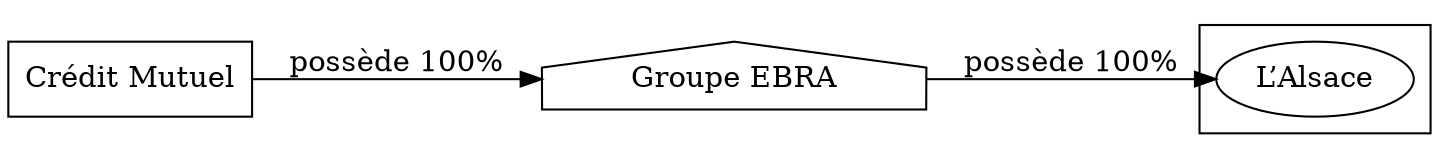 digraph {
  rankdir=LR;
  subgraph roots {
    
      "credit-mutuel-207"[label="Crédit Mutuel" shape=box]
    
  }

  
    "groupe-ebra-208"[label="Groupe EBRA" shape=house]
  

  subgraph clusterLeaves {
    
      "l-alsace-213"[label="L’Alsace"]
    
  }

  
    "groupe-ebra-208" -> "l-alsace-213" [
      label="possède 100%"
    ]
  
    "credit-mutuel-207" -> "groupe-ebra-208" [
      label="possède 100%"
    ]
  
}

